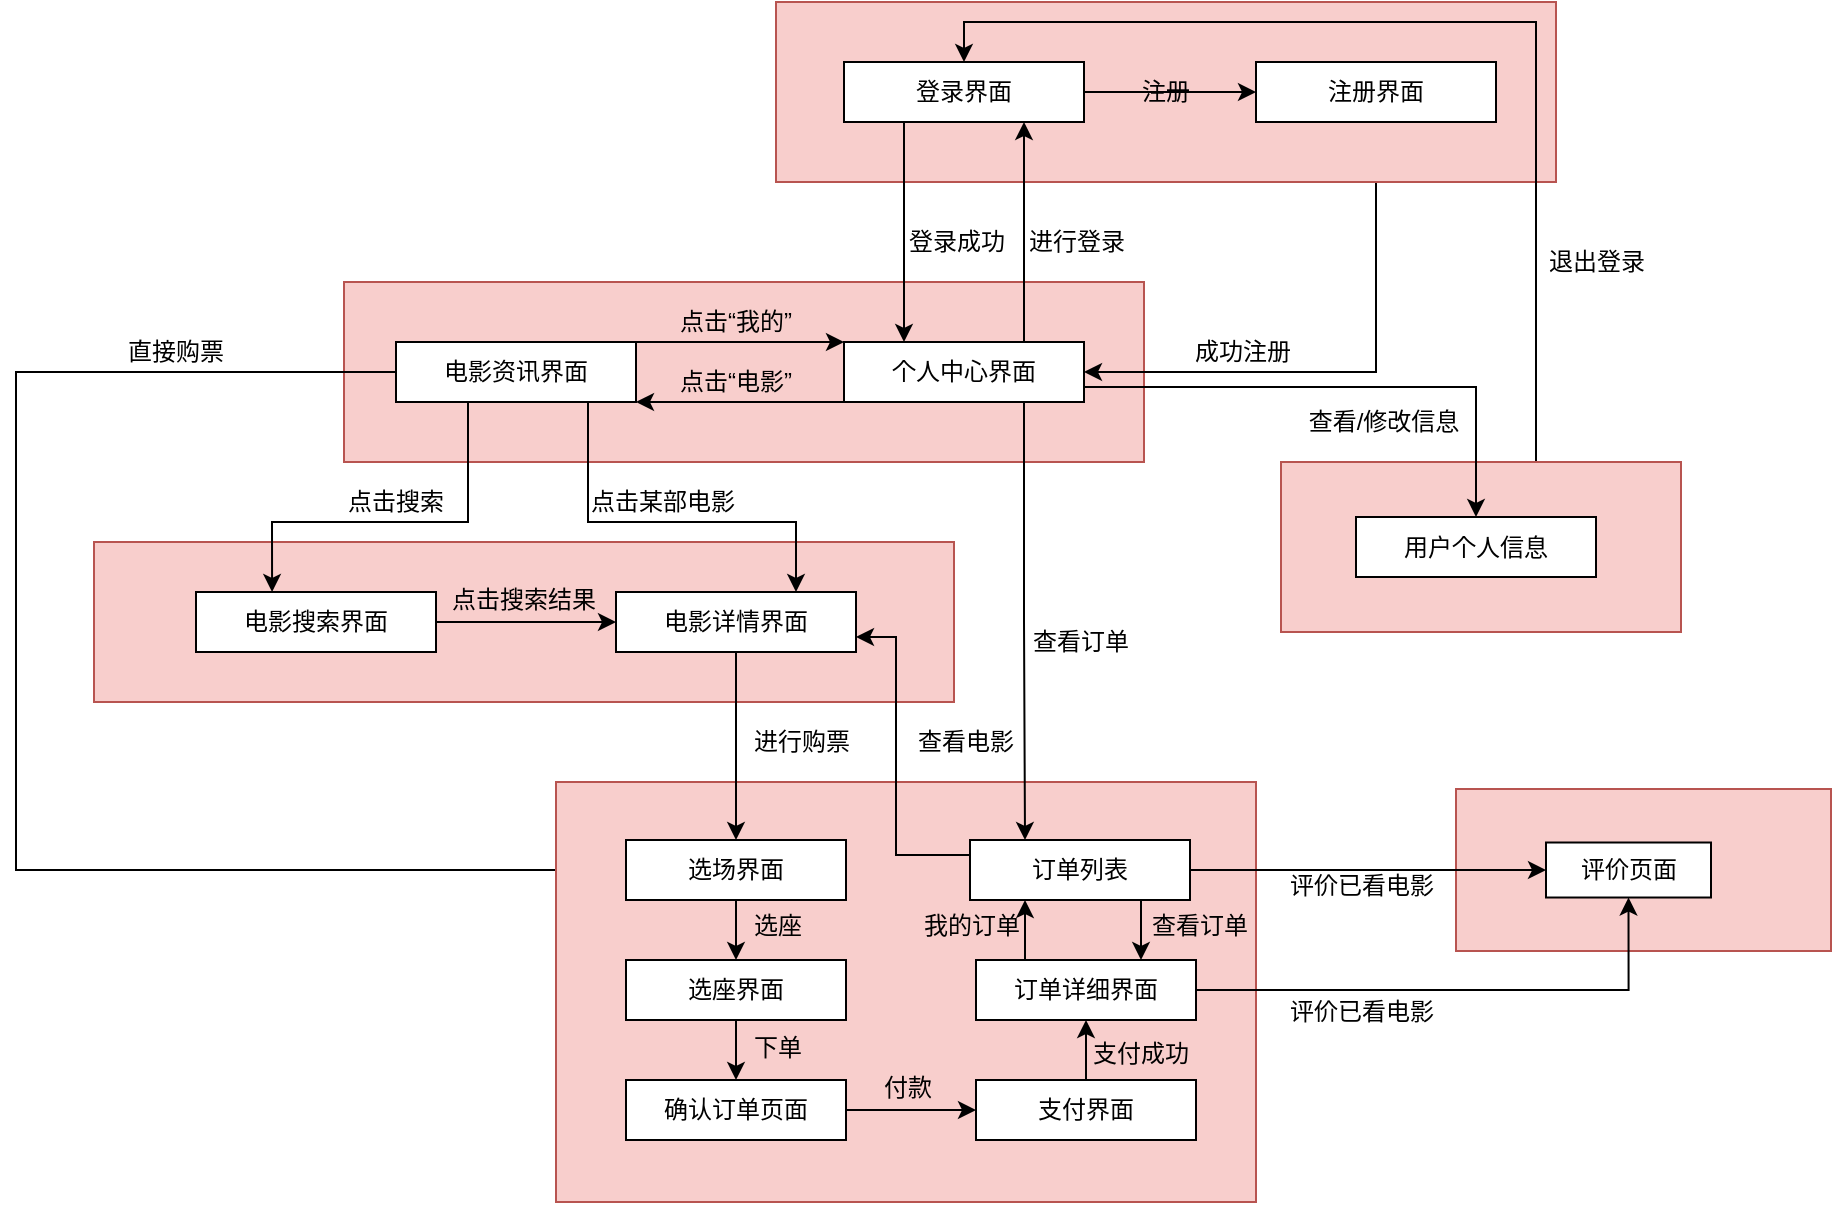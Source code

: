 <mxfile version="15.3.8" type="device"><diagram id="C5RBs43oDa-KdzZeNtuy" name="Page-1"><mxGraphModel dx="1713" dy="526" grid="1" gridSize="10" guides="1" tooltips="1" connect="1" arrows="1" fold="1" page="1" pageScale="1" pageWidth="827" pageHeight="1169" math="0" shadow="0"><root><mxCell id="WIyWlLk6GJQsqaUBKTNV-0"/><mxCell id="WIyWlLk6GJQsqaUBKTNV-1" parent="WIyWlLk6GJQsqaUBKTNV-0"/><mxCell id="6i6v-Wn_OPOfVzh3VG4O-102" value="" style="group" vertex="1" connectable="0" parent="WIyWlLk6GJQsqaUBKTNV-1"><mxGeometry x="-80" y="90" width="907.5" height="600" as="geometry"/></mxCell><mxCell id="6i6v-Wn_OPOfVzh3VG4O-22" value="" style="rounded=0;whiteSpace=wrap;html=1;fillColor=#f8cecc;strokeColor=#b85450;" vertex="1" parent="6i6v-Wn_OPOfVzh3VG4O-102"><mxGeometry x="720" y="393.5" width="187.5" height="81" as="geometry"/></mxCell><mxCell id="6i6v-Wn_OPOfVzh3VG4O-31" value="" style="rounded=0;whiteSpace=wrap;html=1;fillColor=#f8cecc;strokeColor=#b85450;" vertex="1" parent="6i6v-Wn_OPOfVzh3VG4O-102"><mxGeometry x="164" y="140" width="400" height="90" as="geometry"/></mxCell><mxCell id="6i6v-Wn_OPOfVzh3VG4O-32" value="电影资讯界面" style="rounded=0;whiteSpace=wrap;html=1;" vertex="1" parent="6i6v-Wn_OPOfVzh3VG4O-102"><mxGeometry x="190" y="170" width="120" height="30" as="geometry"/></mxCell><mxCell id="6i6v-Wn_OPOfVzh3VG4O-40" style="edgeStyle=orthogonalEdgeStyle;rounded=0;orthogonalLoop=1;jettySize=auto;html=1;exitX=0;exitY=1;exitDx=0;exitDy=0;entryX=1;entryY=1;entryDx=0;entryDy=0;" edge="1" parent="6i6v-Wn_OPOfVzh3VG4O-102" source="6i6v-Wn_OPOfVzh3VG4O-33" target="6i6v-Wn_OPOfVzh3VG4O-32"><mxGeometry relative="1" as="geometry"><Array as="points"><mxPoint x="390" y="200"/><mxPoint x="390" y="200"/></Array></mxGeometry></mxCell><mxCell id="6i6v-Wn_OPOfVzh3VG4O-33" value="个人中心界面" style="rounded=0;whiteSpace=wrap;html=1;" vertex="1" parent="6i6v-Wn_OPOfVzh3VG4O-102"><mxGeometry x="414" y="170" width="120" height="30" as="geometry"/></mxCell><mxCell id="6i6v-Wn_OPOfVzh3VG4O-39" style="edgeStyle=orthogonalEdgeStyle;rounded=0;orthogonalLoop=1;jettySize=auto;html=1;exitX=1;exitY=0;exitDx=0;exitDy=0;entryX=0;entryY=0;entryDx=0;entryDy=0;" edge="1" parent="6i6v-Wn_OPOfVzh3VG4O-102" source="6i6v-Wn_OPOfVzh3VG4O-32" target="6i6v-Wn_OPOfVzh3VG4O-33"><mxGeometry relative="1" as="geometry"><Array as="points"><mxPoint x="390" y="170"/><mxPoint x="390" y="170"/></Array></mxGeometry></mxCell><mxCell id="6i6v-Wn_OPOfVzh3VG4O-43" value="点击“我的”" style="text;html=1;strokeColor=none;fillColor=none;align=center;verticalAlign=middle;whiteSpace=wrap;rounded=0;shadow=0;" vertex="1" parent="6i6v-Wn_OPOfVzh3VG4O-102"><mxGeometry x="325" y="150" width="70" height="20" as="geometry"/></mxCell><mxCell id="6i6v-Wn_OPOfVzh3VG4O-44" value="点击“电影”" style="text;html=1;strokeColor=none;fillColor=none;align=center;verticalAlign=middle;whiteSpace=wrap;rounded=0;shadow=0;" vertex="1" parent="6i6v-Wn_OPOfVzh3VG4O-102"><mxGeometry x="330" y="180" width="60" height="20" as="geometry"/></mxCell><mxCell id="6i6v-Wn_OPOfVzh3VG4O-46" value="点击某部电影" style="text;html=1;strokeColor=none;fillColor=none;align=center;verticalAlign=middle;whiteSpace=wrap;rounded=0;shadow=0;" vertex="1" parent="6i6v-Wn_OPOfVzh3VG4O-102"><mxGeometry x="286" y="240" width="75" height="20" as="geometry"/></mxCell><mxCell id="6i6v-Wn_OPOfVzh3VG4O-48" value="点击搜索" style="text;html=1;strokeColor=none;fillColor=none;align=center;verticalAlign=middle;whiteSpace=wrap;rounded=0;shadow=0;" vertex="1" parent="6i6v-Wn_OPOfVzh3VG4O-102"><mxGeometry x="150" y="240" width="80" height="20" as="geometry"/></mxCell><mxCell id="6i6v-Wn_OPOfVzh3VG4O-50" value="直接购票" style="text;html=1;strokeColor=none;fillColor=none;align=center;verticalAlign=middle;whiteSpace=wrap;rounded=0;shadow=0;" vertex="1" parent="6i6v-Wn_OPOfVzh3VG4O-102"><mxGeometry x="10" y="165" width="140" height="20" as="geometry"/></mxCell><mxCell id="6i6v-Wn_OPOfVzh3VG4O-80" value="查看订单" style="text;html=1;strokeColor=none;fillColor=none;align=center;verticalAlign=middle;whiteSpace=wrap;rounded=0;shadow=0;" vertex="1" parent="6i6v-Wn_OPOfVzh3VG4O-102"><mxGeometry x="505" y="310" width="55" height="20" as="geometry"/></mxCell><mxCell id="6i6v-Wn_OPOfVzh3VG4O-82" style="edgeStyle=orthogonalEdgeStyle;rounded=0;orthogonalLoop=1;jettySize=auto;html=1;exitX=0.5;exitY=1;exitDx=0;exitDy=0;entryX=1;entryY=0.5;entryDx=0;entryDy=0;" edge="1" parent="6i6v-Wn_OPOfVzh3VG4O-102" source="6i6v-Wn_OPOfVzh3VG4O-1" target="6i6v-Wn_OPOfVzh3VG4O-33"><mxGeometry relative="1" as="geometry"/></mxCell><mxCell id="6i6v-Wn_OPOfVzh3VG4O-83" value="成功注册" style="text;html=1;strokeColor=none;fillColor=none;align=center;verticalAlign=middle;whiteSpace=wrap;rounded=0;shadow=0;" vertex="1" parent="6i6v-Wn_OPOfVzh3VG4O-102"><mxGeometry x="587" y="165" width="53" height="20" as="geometry"/></mxCell><mxCell id="6i6v-Wn_OPOfVzh3VG4O-86" value="评价已看电影" style="text;html=1;strokeColor=none;fillColor=none;align=center;verticalAlign=middle;whiteSpace=wrap;rounded=0;shadow=0;" vertex="1" parent="6i6v-Wn_OPOfVzh3VG4O-102"><mxGeometry x="632.5" y="432" width="80" height="20" as="geometry"/></mxCell><mxCell id="6i6v-Wn_OPOfVzh3VG4O-88" value="评价已看电影" style="text;html=1;strokeColor=none;fillColor=none;align=center;verticalAlign=middle;whiteSpace=wrap;rounded=0;shadow=0;" vertex="1" parent="6i6v-Wn_OPOfVzh3VG4O-102"><mxGeometry x="632.5" y="495" width="80" height="20" as="geometry"/></mxCell><mxCell id="6i6v-Wn_OPOfVzh3VG4O-23" value="评价页面" style="rounded=0;whiteSpace=wrap;html=1;" vertex="1" parent="6i6v-Wn_OPOfVzh3VG4O-102"><mxGeometry x="765" y="420.253" width="82.5" height="27.5" as="geometry"/></mxCell><mxCell id="6i6v-Wn_OPOfVzh3VG4O-94" value="查看/修改信息" style="text;html=1;strokeColor=none;fillColor=none;align=center;verticalAlign=middle;whiteSpace=wrap;rounded=0;shadow=0;" vertex="1" parent="6i6v-Wn_OPOfVzh3VG4O-102"><mxGeometry x="640" y="200" width="88" height="20" as="geometry"/></mxCell><mxCell id="6i6v-Wn_OPOfVzh3VG4O-96" value="退出登录" style="text;html=1;strokeColor=none;fillColor=none;align=center;verticalAlign=middle;whiteSpace=wrap;rounded=0;shadow=0;" vertex="1" parent="6i6v-Wn_OPOfVzh3VG4O-102"><mxGeometry x="761" y="120" width="59" height="20" as="geometry"/></mxCell><mxCell id="6i6v-Wn_OPOfVzh3VG4O-98" value="" style="group" vertex="1" connectable="0" parent="6i6v-Wn_OPOfVzh3VG4O-102"><mxGeometry x="380" width="390" height="130" as="geometry"/></mxCell><mxCell id="6i6v-Wn_OPOfVzh3VG4O-2" value="注册" style="rounded=0;whiteSpace=wrap;html=1;shadow=0;fillColor=#f8cecc;strokeColor=#b85450;" vertex="1" parent="6i6v-Wn_OPOfVzh3VG4O-98"><mxGeometry width="390" height="90" as="geometry"/></mxCell><mxCell id="6i6v-Wn_OPOfVzh3VG4O-0" value="登录界面" style="rounded=0;whiteSpace=wrap;html=1;" vertex="1" parent="6i6v-Wn_OPOfVzh3VG4O-98"><mxGeometry x="34" y="30" width="120" height="30" as="geometry"/></mxCell><mxCell id="6i6v-Wn_OPOfVzh3VG4O-1" value="注册界面" style="rounded=0;whiteSpace=wrap;html=1;" vertex="1" parent="6i6v-Wn_OPOfVzh3VG4O-98"><mxGeometry x="240" y="30" width="120" height="30" as="geometry"/></mxCell><mxCell id="6i6v-Wn_OPOfVzh3VG4O-29" style="edgeStyle=orthogonalEdgeStyle;rounded=0;orthogonalLoop=1;jettySize=auto;html=1;entryX=0;entryY=0.5;entryDx=0;entryDy=0;" edge="1" parent="6i6v-Wn_OPOfVzh3VG4O-98" source="6i6v-Wn_OPOfVzh3VG4O-0" target="6i6v-Wn_OPOfVzh3VG4O-1"><mxGeometry y="-10" as="geometry"/></mxCell><mxCell id="6i6v-Wn_OPOfVzh3VG4O-36" value="登录成功" style="text;html=1;align=center;verticalAlign=middle;resizable=0;points=[];autosize=1;strokeColor=none;fillColor=none;" vertex="1" parent="6i6v-Wn_OPOfVzh3VG4O-98"><mxGeometry x="60" y="110" width="60" height="20" as="geometry"/></mxCell><mxCell id="6i6v-Wn_OPOfVzh3VG4O-37" value="进行登录" style="text;html=1;align=center;verticalAlign=middle;resizable=0;points=[];autosize=1;strokeColor=none;fillColor=none;" vertex="1" parent="6i6v-Wn_OPOfVzh3VG4O-98"><mxGeometry x="120" y="110" width="60" height="20" as="geometry"/></mxCell><mxCell id="6i6v-Wn_OPOfVzh3VG4O-95" style="edgeStyle=orthogonalEdgeStyle;rounded=0;orthogonalLoop=1;jettySize=auto;html=1;exitX=0.75;exitY=0;exitDx=0;exitDy=0;entryX=0.5;entryY=0;entryDx=0;entryDy=0;" edge="1" parent="6i6v-Wn_OPOfVzh3VG4O-102" source="6i6v-Wn_OPOfVzh3VG4O-4" target="6i6v-Wn_OPOfVzh3VG4O-0"><mxGeometry relative="1" as="geometry"/></mxCell><mxCell id="6i6v-Wn_OPOfVzh3VG4O-99" value="" style="group" vertex="1" connectable="0" parent="6i6v-Wn_OPOfVzh3VG4O-102"><mxGeometry x="632.5" y="230" width="200" height="85" as="geometry"/></mxCell><mxCell id="6i6v-Wn_OPOfVzh3VG4O-92" value="" style="rounded=0;whiteSpace=wrap;html=1;shadow=0;fillColor=#f8cecc;strokeColor=#b85450;" vertex="1" parent="6i6v-Wn_OPOfVzh3VG4O-99"><mxGeometry width="200" height="85" as="geometry"/></mxCell><mxCell id="6i6v-Wn_OPOfVzh3VG4O-4" value="用户个人信息" style="rounded=0;whiteSpace=wrap;html=1;" vertex="1" parent="6i6v-Wn_OPOfVzh3VG4O-99"><mxGeometry x="37.5" y="27.5" width="120" height="30" as="geometry"/></mxCell><mxCell id="6i6v-Wn_OPOfVzh3VG4O-93" style="edgeStyle=orthogonalEdgeStyle;rounded=0;orthogonalLoop=1;jettySize=auto;html=1;exitX=1;exitY=0.75;exitDx=0;exitDy=0;entryX=0.5;entryY=0;entryDx=0;entryDy=0;" edge="1" parent="6i6v-Wn_OPOfVzh3VG4O-102" source="6i6v-Wn_OPOfVzh3VG4O-33" target="6i6v-Wn_OPOfVzh3VG4O-4"><mxGeometry relative="1" as="geometry"/></mxCell><mxCell id="6i6v-Wn_OPOfVzh3VG4O-100" value="" style="group" vertex="1" connectable="0" parent="6i6v-Wn_OPOfVzh3VG4O-102"><mxGeometry x="39" y="270" width="430" height="80" as="geometry"/></mxCell><mxCell id="6i6v-Wn_OPOfVzh3VG4O-6" value="" style="rounded=0;whiteSpace=wrap;html=1;fillColor=#f8cecc;strokeColor=#b85450;" vertex="1" parent="6i6v-Wn_OPOfVzh3VG4O-100"><mxGeometry width="430" height="80" as="geometry"/></mxCell><mxCell id="6i6v-Wn_OPOfVzh3VG4O-7" value="电影搜索界面" style="rounded=0;whiteSpace=wrap;html=1;" vertex="1" parent="6i6v-Wn_OPOfVzh3VG4O-100"><mxGeometry x="51" y="25" width="120" height="30" as="geometry"/></mxCell><mxCell id="6i6v-Wn_OPOfVzh3VG4O-8" value="电影详情界面" style="rounded=0;whiteSpace=wrap;html=1;" vertex="1" parent="6i6v-Wn_OPOfVzh3VG4O-100"><mxGeometry x="261" y="25" width="120" height="30" as="geometry"/></mxCell><mxCell id="6i6v-Wn_OPOfVzh3VG4O-53" style="edgeStyle=orthogonalEdgeStyle;rounded=0;orthogonalLoop=1;jettySize=auto;html=1;exitX=1;exitY=0.5;exitDx=0;exitDy=0;" edge="1" parent="6i6v-Wn_OPOfVzh3VG4O-100" source="6i6v-Wn_OPOfVzh3VG4O-7" target="6i6v-Wn_OPOfVzh3VG4O-8"><mxGeometry relative="1" as="geometry"/></mxCell><mxCell id="6i6v-Wn_OPOfVzh3VG4O-54" value="点击搜索结果" style="text;html=1;strokeColor=none;fillColor=none;align=center;verticalAlign=middle;whiteSpace=wrap;rounded=0;shadow=0;" vertex="1" parent="6i6v-Wn_OPOfVzh3VG4O-100"><mxGeometry x="175" y="19" width="80" height="20" as="geometry"/></mxCell><mxCell id="6i6v-Wn_OPOfVzh3VG4O-45" style="edgeStyle=orthogonalEdgeStyle;rounded=0;orthogonalLoop=1;jettySize=auto;html=1;exitX=0.75;exitY=1;exitDx=0;exitDy=0;entryX=0.75;entryY=0;entryDx=0;entryDy=0;" edge="1" parent="6i6v-Wn_OPOfVzh3VG4O-102" source="6i6v-Wn_OPOfVzh3VG4O-32" target="6i6v-Wn_OPOfVzh3VG4O-8"><mxGeometry relative="1" as="geometry"><Array as="points"><mxPoint x="286" y="200"/><mxPoint x="286" y="260"/><mxPoint x="390" y="260"/></Array></mxGeometry></mxCell><mxCell id="6i6v-Wn_OPOfVzh3VG4O-47" style="edgeStyle=orthogonalEdgeStyle;rounded=0;orthogonalLoop=1;jettySize=auto;html=1;exitX=0.25;exitY=1;exitDx=0;exitDy=0;entryX=0.317;entryY=0;entryDx=0;entryDy=0;entryPerimeter=0;" edge="1" parent="6i6v-Wn_OPOfVzh3VG4O-102" source="6i6v-Wn_OPOfVzh3VG4O-32" target="6i6v-Wn_OPOfVzh3VG4O-7"><mxGeometry relative="1" as="geometry"><Array as="points"><mxPoint x="226" y="200"/><mxPoint x="226" y="260"/><mxPoint x="128" y="260"/></Array></mxGeometry></mxCell><mxCell id="6i6v-Wn_OPOfVzh3VG4O-49" style="edgeStyle=orthogonalEdgeStyle;rounded=0;orthogonalLoop=1;jettySize=auto;html=1;entryX=0;entryY=0.5;entryDx=0;entryDy=0;" edge="1" parent="6i6v-Wn_OPOfVzh3VG4O-102" source="6i6v-Wn_OPOfVzh3VG4O-32" target="6i6v-Wn_OPOfVzh3VG4O-17"><mxGeometry relative="1" as="geometry"><Array as="points"><mxPoint y="185"/><mxPoint y="434"/></Array></mxGeometry></mxCell><mxCell id="6i6v-Wn_OPOfVzh3VG4O-25" value="" style="group;fillColor=#f8cecc;strokeColor=#b85450;container=0;" vertex="1" connectable="0" parent="6i6v-Wn_OPOfVzh3VG4O-102"><mxGeometry x="270" y="390" width="350" height="210" as="geometry"/></mxCell><mxCell id="6i6v-Wn_OPOfVzh3VG4O-56" value="进行购票" style="text;html=1;strokeColor=none;fillColor=none;align=center;verticalAlign=middle;whiteSpace=wrap;rounded=0;shadow=0;" vertex="1" parent="6i6v-Wn_OPOfVzh3VG4O-102"><mxGeometry x="364" y="360" width="58" height="20" as="geometry"/></mxCell><mxCell id="6i6v-Wn_OPOfVzh3VG4O-79" value="查看电影" style="text;html=1;strokeColor=none;fillColor=none;align=center;verticalAlign=middle;whiteSpace=wrap;rounded=0;shadow=0;" vertex="1" parent="6i6v-Wn_OPOfVzh3VG4O-102"><mxGeometry x="445" y="360" width="60" height="20" as="geometry"/></mxCell><mxCell id="6i6v-Wn_OPOfVzh3VG4O-11" value="选座界面" style="rounded=0;whiteSpace=wrap;html=1;" vertex="1" parent="6i6v-Wn_OPOfVzh3VG4O-102"><mxGeometry x="305" y="479" width="110" height="30" as="geometry"/></mxCell><mxCell id="6i6v-Wn_OPOfVzh3VG4O-13" value="确认订单页面" style="rounded=0;whiteSpace=wrap;html=1;" vertex="1" parent="6i6v-Wn_OPOfVzh3VG4O-102"><mxGeometry x="305" y="539" width="110" height="30" as="geometry"/></mxCell><mxCell id="6i6v-Wn_OPOfVzh3VG4O-59" value="" style="edgeStyle=orthogonalEdgeStyle;rounded=0;orthogonalLoop=1;jettySize=auto;html=1;" edge="1" parent="6i6v-Wn_OPOfVzh3VG4O-102" source="6i6v-Wn_OPOfVzh3VG4O-11" target="6i6v-Wn_OPOfVzh3VG4O-13"><mxGeometry x="230" y="384" as="geometry"/></mxCell><mxCell id="6i6v-Wn_OPOfVzh3VG4O-15" value="订单详细界面" style="rounded=0;whiteSpace=wrap;html=1;" vertex="1" parent="6i6v-Wn_OPOfVzh3VG4O-102"><mxGeometry x="480" y="479" width="110" height="30" as="geometry"/></mxCell><mxCell id="6i6v-Wn_OPOfVzh3VG4O-69" style="edgeStyle=orthogonalEdgeStyle;rounded=0;orthogonalLoop=1;jettySize=auto;html=1;exitX=0.5;exitY=0;exitDx=0;exitDy=0;entryX=0.5;entryY=1;entryDx=0;entryDy=0;" edge="1" parent="6i6v-Wn_OPOfVzh3VG4O-102" source="6i6v-Wn_OPOfVzh3VG4O-16" target="6i6v-Wn_OPOfVzh3VG4O-15"><mxGeometry x="230" y="384" as="geometry"/></mxCell><mxCell id="6i6v-Wn_OPOfVzh3VG4O-16" value="支付界面" style="rounded=0;whiteSpace=wrap;html=1;" vertex="1" parent="6i6v-Wn_OPOfVzh3VG4O-102"><mxGeometry x="480" y="539" width="110" height="30" as="geometry"/></mxCell><mxCell id="6i6v-Wn_OPOfVzh3VG4O-60" style="edgeStyle=orthogonalEdgeStyle;rounded=0;orthogonalLoop=1;jettySize=auto;html=1;exitX=1;exitY=0.5;exitDx=0;exitDy=0;entryX=0;entryY=0.5;entryDx=0;entryDy=0;" edge="1" parent="6i6v-Wn_OPOfVzh3VG4O-102" source="6i6v-Wn_OPOfVzh3VG4O-13" target="6i6v-Wn_OPOfVzh3VG4O-16"><mxGeometry x="230" y="384" as="geometry"/></mxCell><mxCell id="6i6v-Wn_OPOfVzh3VG4O-58" style="edgeStyle=orthogonalEdgeStyle;rounded=0;orthogonalLoop=1;jettySize=auto;html=1;exitX=0.5;exitY=1;exitDx=0;exitDy=0;entryX=0.5;entryY=0;entryDx=0;entryDy=0;" edge="1" parent="6i6v-Wn_OPOfVzh3VG4O-102" source="6i6v-Wn_OPOfVzh3VG4O-17" target="6i6v-Wn_OPOfVzh3VG4O-11"><mxGeometry x="230" y="384" as="geometry"/></mxCell><mxCell id="6i6v-Wn_OPOfVzh3VG4O-17" value="选场界面" style="rounded=0;whiteSpace=wrap;html=1;" vertex="1" parent="6i6v-Wn_OPOfVzh3VG4O-102"><mxGeometry x="305" y="419" width="110" height="30" as="geometry"/></mxCell><mxCell id="6i6v-Wn_OPOfVzh3VG4O-72" style="edgeStyle=orthogonalEdgeStyle;rounded=0;orthogonalLoop=1;jettySize=auto;html=1;exitX=0.75;exitY=1;exitDx=0;exitDy=0;entryX=0.75;entryY=0;entryDx=0;entryDy=0;" edge="1" parent="6i6v-Wn_OPOfVzh3VG4O-102" source="6i6v-Wn_OPOfVzh3VG4O-21" target="6i6v-Wn_OPOfVzh3VG4O-15"><mxGeometry x="230" y="384" as="geometry"/></mxCell><mxCell id="6i6v-Wn_OPOfVzh3VG4O-21" value="订单列表" style="rounded=0;whiteSpace=wrap;html=1;" vertex="1" parent="6i6v-Wn_OPOfVzh3VG4O-102"><mxGeometry x="477" y="419" width="110" height="30" as="geometry"/></mxCell><mxCell id="6i6v-Wn_OPOfVzh3VG4O-71" style="edgeStyle=orthogonalEdgeStyle;rounded=0;orthogonalLoop=1;jettySize=auto;html=1;exitX=0.25;exitY=0;exitDx=0;exitDy=0;entryX=0.25;entryY=1;entryDx=0;entryDy=0;" edge="1" parent="6i6v-Wn_OPOfVzh3VG4O-102" source="6i6v-Wn_OPOfVzh3VG4O-15" target="6i6v-Wn_OPOfVzh3VG4O-21"><mxGeometry x="230" y="384" as="geometry"/></mxCell><mxCell id="6i6v-Wn_OPOfVzh3VG4O-63" value="选座" style="text;html=1;strokeColor=none;fillColor=none;align=center;verticalAlign=middle;whiteSpace=wrap;rounded=0;shadow=0;" vertex="1" parent="6i6v-Wn_OPOfVzh3VG4O-102"><mxGeometry x="361" y="452" width="40" height="20" as="geometry"/></mxCell><mxCell id="6i6v-Wn_OPOfVzh3VG4O-66" value="下单" style="text;html=1;strokeColor=none;fillColor=none;align=center;verticalAlign=middle;whiteSpace=wrap;rounded=0;shadow=0;" vertex="1" parent="6i6v-Wn_OPOfVzh3VG4O-102"><mxGeometry x="361" y="513" width="40" height="20" as="geometry"/></mxCell><mxCell id="6i6v-Wn_OPOfVzh3VG4O-67" value="付款" style="text;html=1;strokeColor=none;fillColor=none;align=center;verticalAlign=middle;whiteSpace=wrap;rounded=0;shadow=0;" vertex="1" parent="6i6v-Wn_OPOfVzh3VG4O-102"><mxGeometry x="426" y="533" width="40" height="20" as="geometry"/></mxCell><mxCell id="6i6v-Wn_OPOfVzh3VG4O-73" value="我的订单" style="text;html=1;strokeColor=none;fillColor=none;align=center;verticalAlign=middle;whiteSpace=wrap;rounded=0;shadow=0;" vertex="1" parent="6i6v-Wn_OPOfVzh3VG4O-102"><mxGeometry x="450" y="452" width="56" height="20" as="geometry"/></mxCell><mxCell id="6i6v-Wn_OPOfVzh3VG4O-74" value="查看订单" style="text;html=1;strokeColor=none;fillColor=none;align=center;verticalAlign=middle;whiteSpace=wrap;rounded=0;shadow=0;" vertex="1" parent="6i6v-Wn_OPOfVzh3VG4O-102"><mxGeometry x="564" y="452" width="56" height="20" as="geometry"/></mxCell><mxCell id="6i6v-Wn_OPOfVzh3VG4O-75" value="支付成功" style="text;html=1;strokeColor=none;fillColor=none;align=center;verticalAlign=middle;whiteSpace=wrap;rounded=0;shadow=0;" vertex="1" parent="6i6v-Wn_OPOfVzh3VG4O-102"><mxGeometry x="535" y="516" width="55" height="20" as="geometry"/></mxCell><mxCell id="6i6v-Wn_OPOfVzh3VG4O-77" style="edgeStyle=orthogonalEdgeStyle;rounded=0;orthogonalLoop=1;jettySize=auto;html=1;exitX=0.75;exitY=1;exitDx=0;exitDy=0;entryX=0.25;entryY=0;entryDx=0;entryDy=0;" edge="1" parent="6i6v-Wn_OPOfVzh3VG4O-102" source="6i6v-Wn_OPOfVzh3VG4O-33" target="6i6v-Wn_OPOfVzh3VG4O-21"><mxGeometry relative="1" as="geometry"/></mxCell><mxCell id="6i6v-Wn_OPOfVzh3VG4O-55" style="edgeStyle=orthogonalEdgeStyle;rounded=0;orthogonalLoop=1;jettySize=auto;html=1;exitX=0.5;exitY=1;exitDx=0;exitDy=0;entryX=0.5;entryY=0;entryDx=0;entryDy=0;" edge="1" parent="6i6v-Wn_OPOfVzh3VG4O-102" source="6i6v-Wn_OPOfVzh3VG4O-8" target="6i6v-Wn_OPOfVzh3VG4O-17"><mxGeometry relative="1" as="geometry"/></mxCell><mxCell id="6i6v-Wn_OPOfVzh3VG4O-78" style="edgeStyle=orthogonalEdgeStyle;rounded=0;orthogonalLoop=1;jettySize=auto;html=1;exitX=0;exitY=0.25;exitDx=0;exitDy=0;entryX=1;entryY=0.75;entryDx=0;entryDy=0;" edge="1" parent="6i6v-Wn_OPOfVzh3VG4O-102" source="6i6v-Wn_OPOfVzh3VG4O-21" target="6i6v-Wn_OPOfVzh3VG4O-8"><mxGeometry relative="1" as="geometry"><Array as="points"><mxPoint x="440" y="427"/><mxPoint x="440" y="318"/></Array></mxGeometry></mxCell><mxCell id="6i6v-Wn_OPOfVzh3VG4O-84" style="edgeStyle=orthogonalEdgeStyle;rounded=0;orthogonalLoop=1;jettySize=auto;html=1;exitX=1;exitY=0.5;exitDx=0;exitDy=0;" edge="1" parent="6i6v-Wn_OPOfVzh3VG4O-102" source="6i6v-Wn_OPOfVzh3VG4O-21" target="6i6v-Wn_OPOfVzh3VG4O-23"><mxGeometry relative="1" as="geometry"/></mxCell><mxCell id="6i6v-Wn_OPOfVzh3VG4O-85" style="edgeStyle=orthogonalEdgeStyle;rounded=0;orthogonalLoop=1;jettySize=auto;html=1;exitX=1;exitY=0.5;exitDx=0;exitDy=0;entryX=0.5;entryY=1;entryDx=0;entryDy=0;" edge="1" parent="6i6v-Wn_OPOfVzh3VG4O-102" source="6i6v-Wn_OPOfVzh3VG4O-15" target="6i6v-Wn_OPOfVzh3VG4O-23"><mxGeometry relative="1" as="geometry"/></mxCell><mxCell id="6i6v-Wn_OPOfVzh3VG4O-34" style="edgeStyle=orthogonalEdgeStyle;rounded=0;orthogonalLoop=1;jettySize=auto;html=1;exitX=0.75;exitY=0;exitDx=0;exitDy=0;entryX=0.75;entryY=1;entryDx=0;entryDy=0;" edge="1" parent="6i6v-Wn_OPOfVzh3VG4O-102" source="6i6v-Wn_OPOfVzh3VG4O-33" target="6i6v-Wn_OPOfVzh3VG4O-0"><mxGeometry relative="1" as="geometry"/></mxCell><mxCell id="6i6v-Wn_OPOfVzh3VG4O-35" style="edgeStyle=orthogonalEdgeStyle;rounded=0;orthogonalLoop=1;jettySize=auto;html=1;exitX=0.25;exitY=1;exitDx=0;exitDy=0;entryX=0.25;entryY=0;entryDx=0;entryDy=0;" edge="1" parent="6i6v-Wn_OPOfVzh3VG4O-102" source="6i6v-Wn_OPOfVzh3VG4O-0" target="6i6v-Wn_OPOfVzh3VG4O-33"><mxGeometry relative="1" as="geometry"/></mxCell></root></mxGraphModel></diagram></mxfile>
